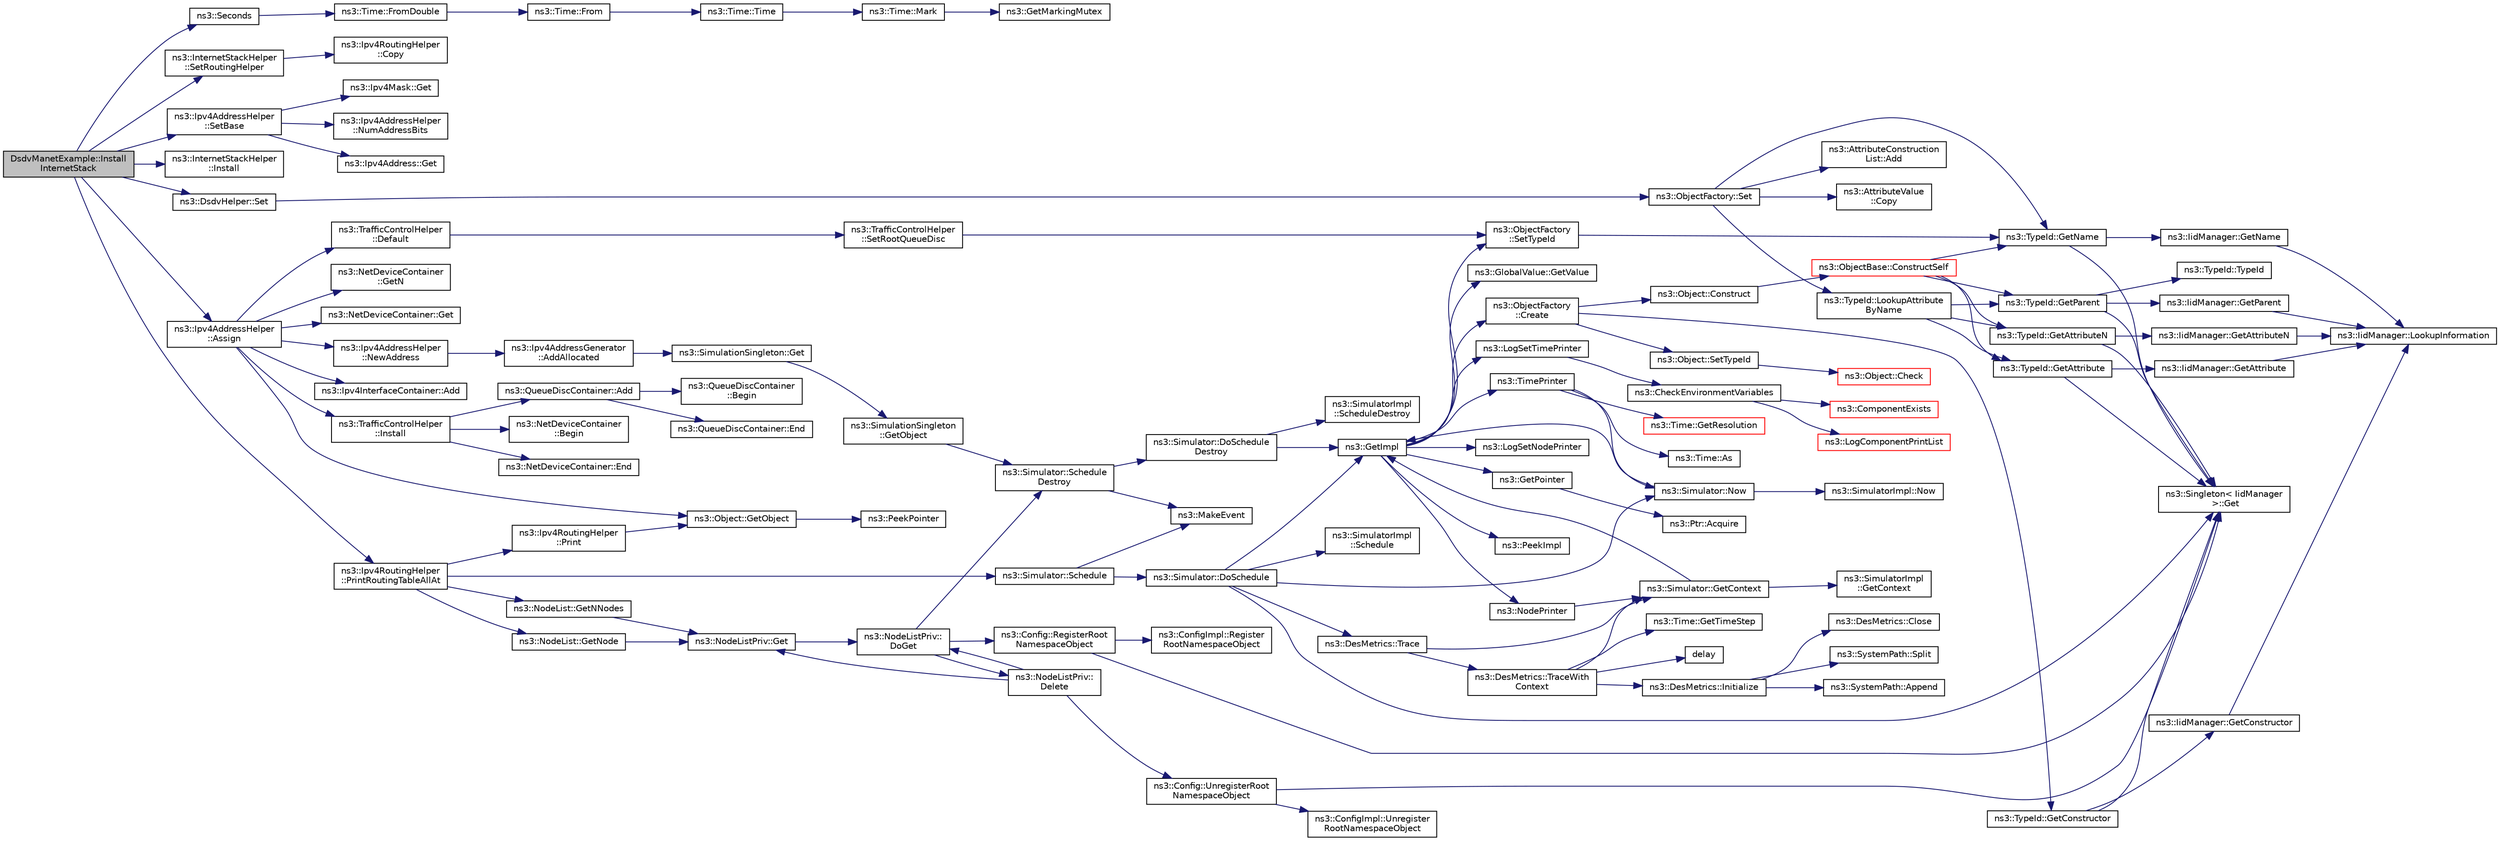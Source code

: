 digraph "DsdvManetExample::InstallInternetStack"
{
  edge [fontname="Helvetica",fontsize="10",labelfontname="Helvetica",labelfontsize="10"];
  node [fontname="Helvetica",fontsize="10",shape=record];
  rankdir="LR";
  Node1 [label="DsdvManetExample::Install\lInternetStack",height=0.2,width=0.4,color="black", fillcolor="grey75", style="filled", fontcolor="black"];
  Node1 -> Node2 [color="midnightblue",fontsize="10",style="solid"];
  Node2 [label="ns3::DsdvHelper::Set",height=0.2,width=0.4,color="black", fillcolor="white", style="filled",URL="$d5/da7/classns3_1_1DsdvHelper.html#a782571eeded1e3e5978f4b430cd2bc2f"];
  Node2 -> Node3 [color="midnightblue",fontsize="10",style="solid"];
  Node3 [label="ns3::ObjectFactory::Set",height=0.2,width=0.4,color="black", fillcolor="white", style="filled",URL="$d5/d0d/classns3_1_1ObjectFactory.html#aef5c0d5019c96bdf01cefd1ff83f4a68"];
  Node3 -> Node4 [color="midnightblue",fontsize="10",style="solid"];
  Node4 [label="ns3::TypeId::LookupAttribute\lByName",height=0.2,width=0.4,color="black", fillcolor="white", style="filled",URL="$d6/d11/classns3_1_1TypeId.html#ac0a446957d516129937e2f2285aab58b"];
  Node4 -> Node5 [color="midnightblue",fontsize="10",style="solid"];
  Node5 [label="ns3::TypeId::GetAttributeN",height=0.2,width=0.4,color="black", fillcolor="white", style="filled",URL="$d6/d11/classns3_1_1TypeId.html#a679c4713f613126a51eb400b345302cb"];
  Node5 -> Node6 [color="midnightblue",fontsize="10",style="solid"];
  Node6 [label="ns3::Singleton\< IidManager\l \>::Get",height=0.2,width=0.4,color="black", fillcolor="white", style="filled",URL="$d8/d77/classns3_1_1Singleton.html#a80a2cd3c25a27ea72add7a9f7a141ffa"];
  Node5 -> Node7 [color="midnightblue",fontsize="10",style="solid"];
  Node7 [label="ns3::IidManager::GetAttributeN",height=0.2,width=0.4,color="black", fillcolor="white", style="filled",URL="$d4/d1c/classns3_1_1IidManager.html#aecf79ed6edb63647774dbfe90cc4f1e2"];
  Node7 -> Node8 [color="midnightblue",fontsize="10",style="solid"];
  Node8 [label="ns3::IidManager::LookupInformation",height=0.2,width=0.4,color="black", fillcolor="white", style="filled",URL="$d4/d1c/classns3_1_1IidManager.html#a6b1f4ba2815dba27a377e8a8db2384cf"];
  Node4 -> Node9 [color="midnightblue",fontsize="10",style="solid"];
  Node9 [label="ns3::TypeId::GetAttribute",height=0.2,width=0.4,color="black", fillcolor="white", style="filled",URL="$d6/d11/classns3_1_1TypeId.html#aa1b746e64e606f94cbedda7cf89788c2"];
  Node9 -> Node6 [color="midnightblue",fontsize="10",style="solid"];
  Node9 -> Node10 [color="midnightblue",fontsize="10",style="solid"];
  Node10 [label="ns3::IidManager::GetAttribute",height=0.2,width=0.4,color="black", fillcolor="white", style="filled",URL="$d4/d1c/classns3_1_1IidManager.html#ae511907e47b48166763e60c583a5a940"];
  Node10 -> Node8 [color="midnightblue",fontsize="10",style="solid"];
  Node4 -> Node11 [color="midnightblue",fontsize="10",style="solid"];
  Node11 [label="ns3::TypeId::GetParent",height=0.2,width=0.4,color="black", fillcolor="white", style="filled",URL="$d6/d11/classns3_1_1TypeId.html#ac51f28398d2ef1f9a7790047c43dd22c"];
  Node11 -> Node6 [color="midnightblue",fontsize="10",style="solid"];
  Node11 -> Node12 [color="midnightblue",fontsize="10",style="solid"];
  Node12 [label="ns3::IidManager::GetParent",height=0.2,width=0.4,color="black", fillcolor="white", style="filled",URL="$d4/d1c/classns3_1_1IidManager.html#a504f9d76281bd6149556b1d15e80231d"];
  Node12 -> Node8 [color="midnightblue",fontsize="10",style="solid"];
  Node11 -> Node13 [color="midnightblue",fontsize="10",style="solid"];
  Node13 [label="ns3::TypeId::TypeId",height=0.2,width=0.4,color="black", fillcolor="white", style="filled",URL="$d6/d11/classns3_1_1TypeId.html#ab76e26690f1af4f1cffa6a72245e8928"];
  Node3 -> Node14 [color="midnightblue",fontsize="10",style="solid"];
  Node14 [label="ns3::TypeId::GetName",height=0.2,width=0.4,color="black", fillcolor="white", style="filled",URL="$d6/d11/classns3_1_1TypeId.html#aa3c41c79ae428b3cb396a9c6bb3ef314"];
  Node14 -> Node6 [color="midnightblue",fontsize="10",style="solid"];
  Node14 -> Node15 [color="midnightblue",fontsize="10",style="solid"];
  Node15 [label="ns3::IidManager::GetName",height=0.2,width=0.4,color="black", fillcolor="white", style="filled",URL="$d4/d1c/classns3_1_1IidManager.html#a5d68d0f0f44594dcdec239dbdb5bf53c"];
  Node15 -> Node8 [color="midnightblue",fontsize="10",style="solid"];
  Node3 -> Node16 [color="midnightblue",fontsize="10",style="solid"];
  Node16 [label="ns3::AttributeConstruction\lList::Add",height=0.2,width=0.4,color="black", fillcolor="white", style="filled",URL="$d3/df3/classns3_1_1AttributeConstructionList.html#a6f418bf1a2de8828ae99278c9d3facdd"];
  Node3 -> Node17 [color="midnightblue",fontsize="10",style="solid"];
  Node17 [label="ns3::AttributeValue\l::Copy",height=0.2,width=0.4,color="black", fillcolor="white", style="filled",URL="$d4/d83/classns3_1_1AttributeValue.html#ab316311212c334f6061c0fc8b5fb2625"];
  Node1 -> Node18 [color="midnightblue",fontsize="10",style="solid"];
  Node18 [label="ns3::Seconds",height=0.2,width=0.4,color="black", fillcolor="white", style="filled",URL="$d1/dec/group__timecivil.html#ga33c34b816f8ff6628e33d5c8e9713b9e"];
  Node18 -> Node19 [color="midnightblue",fontsize="10",style="solid"];
  Node19 [label="ns3::Time::FromDouble",height=0.2,width=0.4,color="black", fillcolor="white", style="filled",URL="$dc/d04/classns3_1_1Time.html#a60e845f4a74e62495b86356afe604cb4"];
  Node19 -> Node20 [color="midnightblue",fontsize="10",style="solid"];
  Node20 [label="ns3::Time::From",height=0.2,width=0.4,color="black", fillcolor="white", style="filled",URL="$dc/d04/classns3_1_1Time.html#a34e4acc13d0e08cc8cb9cd3b838b9baf"];
  Node20 -> Node21 [color="midnightblue",fontsize="10",style="solid"];
  Node21 [label="ns3::Time::Time",height=0.2,width=0.4,color="black", fillcolor="white", style="filled",URL="$dc/d04/classns3_1_1Time.html#a8a39dc1b8cbbd7fe6d940e492d1b925e"];
  Node21 -> Node22 [color="midnightblue",fontsize="10",style="solid"];
  Node22 [label="ns3::Time::Mark",height=0.2,width=0.4,color="black", fillcolor="white", style="filled",URL="$dc/d04/classns3_1_1Time.html#aa7eef2a1119c1c4855d99f1e83d44c54"];
  Node22 -> Node23 [color="midnightblue",fontsize="10",style="solid"];
  Node23 [label="ns3::GetMarkingMutex",height=0.2,width=0.4,color="black", fillcolor="white", style="filled",URL="$d7/d2e/namespacens3.html#ac4356aa982bd2ddb0f7ebbf94539919d"];
  Node1 -> Node24 [color="midnightblue",fontsize="10",style="solid"];
  Node24 [label="ns3::InternetStackHelper\l::SetRoutingHelper",height=0.2,width=0.4,color="black", fillcolor="white", style="filled",URL="$da/d33/classns3_1_1InternetStackHelper.html#a3e382c02df022dec79952a7eca8cd5ba"];
  Node24 -> Node25 [color="midnightblue",fontsize="10",style="solid"];
  Node25 [label="ns3::Ipv4RoutingHelper\l::Copy",height=0.2,width=0.4,color="black", fillcolor="white", style="filled",URL="$df/d4e/classns3_1_1Ipv4RoutingHelper.html#acf569a0ecf95d5b5186456f368eaa465",tooltip="virtual constructor "];
  Node1 -> Node26 [color="midnightblue",fontsize="10",style="solid"];
  Node26 [label="ns3::InternetStackHelper\l::Install",height=0.2,width=0.4,color="black", fillcolor="white", style="filled",URL="$da/d33/classns3_1_1InternetStackHelper.html#a6645b412f31283d2d9bc3d8a95cebbc0"];
  Node1 -> Node27 [color="midnightblue",fontsize="10",style="solid"];
  Node27 [label="ns3::Ipv4AddressHelper\l::SetBase",height=0.2,width=0.4,color="black", fillcolor="white", style="filled",URL="$d2/dae/classns3_1_1Ipv4AddressHelper.html#acf7b16dd25bac67e00f5e25f90a9a035",tooltip="Set the base network number, network mask and base address. "];
  Node27 -> Node28 [color="midnightblue",fontsize="10",style="solid"];
  Node28 [label="ns3::Ipv4Address::Get",height=0.2,width=0.4,color="black", fillcolor="white", style="filled",URL="$de/d55/classns3_1_1Ipv4Address.html#ae65810a69898982e927b83660d3bc4d8"];
  Node27 -> Node29 [color="midnightblue",fontsize="10",style="solid"];
  Node29 [label="ns3::Ipv4Mask::Get",height=0.2,width=0.4,color="black", fillcolor="white", style="filled",URL="$d5/df8/classns3_1_1Ipv4Mask.html#ac557d10d9807bbc022ed64e2b929b2db"];
  Node27 -> Node30 [color="midnightblue",fontsize="10",style="solid"];
  Node30 [label="ns3::Ipv4AddressHelper\l::NumAddressBits",height=0.2,width=0.4,color="black", fillcolor="white", style="filled",URL="$d2/dae/classns3_1_1Ipv4AddressHelper.html#a6da9d5543922d9b6c9bfe38934d5dfc4",tooltip="Returns the number of address bits (hostpart) for a given netmask. "];
  Node1 -> Node31 [color="midnightblue",fontsize="10",style="solid"];
  Node31 [label="ns3::Ipv4AddressHelper\l::Assign",height=0.2,width=0.4,color="black", fillcolor="white", style="filled",URL="$d2/dae/classns3_1_1Ipv4AddressHelper.html#af8e7f4a1a7e74c00014a1eac445a27af",tooltip="Assign IP addresses to the net devices specified in the container based on the current network prefix..."];
  Node31 -> Node32 [color="midnightblue",fontsize="10",style="solid"];
  Node32 [label="ns3::NetDeviceContainer\l::GetN",height=0.2,width=0.4,color="black", fillcolor="white", style="filled",URL="$d9/d94/classns3_1_1NetDeviceContainer.html#a74cafc212479bc38976bebd118e856b9",tooltip="Get the number of Ptr<NetDevice> stored in this container. "];
  Node31 -> Node33 [color="midnightblue",fontsize="10",style="solid"];
  Node33 [label="ns3::NetDeviceContainer::Get",height=0.2,width=0.4,color="black", fillcolor="white", style="filled",URL="$d9/d94/classns3_1_1NetDeviceContainer.html#a677d62594b5c9d2dea155cc5045f4d0b",tooltip="Get the Ptr<NetDevice> stored in this container at a given index. "];
  Node31 -> Node34 [color="midnightblue",fontsize="10",style="solid"];
  Node34 [label="ns3::Object::GetObject",height=0.2,width=0.4,color="black", fillcolor="white", style="filled",URL="$d9/d77/classns3_1_1Object.html#a13e18c00017096c8381eb651d5bd0783"];
  Node34 -> Node35 [color="midnightblue",fontsize="10",style="solid"];
  Node35 [label="ns3::PeekPointer",height=0.2,width=0.4,color="black", fillcolor="white", style="filled",URL="$d7/d2e/namespacens3.html#af2a7557fe9afdd98d8f6f8f6e412cf5a"];
  Node31 -> Node36 [color="midnightblue",fontsize="10",style="solid"];
  Node36 [label="ns3::Ipv4AddressHelper\l::NewAddress",height=0.2,width=0.4,color="black", fillcolor="white", style="filled",URL="$d2/dae/classns3_1_1Ipv4AddressHelper.html#a9d6bc3cd8def204f9c253fce666b2edd",tooltip="Increment the IP address counter used to allocate IP addresses. "];
  Node36 -> Node37 [color="midnightblue",fontsize="10",style="solid"];
  Node37 [label="ns3::Ipv4AddressGenerator\l::AddAllocated",height=0.2,width=0.4,color="black", fillcolor="white", style="filled",URL="$d8/d41/classns3_1_1Ipv4AddressGenerator.html#aaf2a4f76afaf064183151f874019e2d6",tooltip="Add the Ipv4Address to the list of IPv4 entries. "];
  Node37 -> Node38 [color="midnightblue",fontsize="10",style="solid"];
  Node38 [label="ns3::SimulationSingleton::Get",height=0.2,width=0.4,color="black", fillcolor="white", style="filled",URL="$de/dc4/classns3_1_1SimulationSingleton.html#a35870bf2664aaa6e653ce99fb68fc8fc"];
  Node38 -> Node39 [color="midnightblue",fontsize="10",style="solid"];
  Node39 [label="ns3::SimulationSingleton\l::GetObject",height=0.2,width=0.4,color="black", fillcolor="white", style="filled",URL="$de/dc4/classns3_1_1SimulationSingleton.html#af2e92e3e42ce82eb842d904d4a47e31c"];
  Node39 -> Node40 [color="midnightblue",fontsize="10",style="solid"];
  Node40 [label="ns3::Simulator::Schedule\lDestroy",height=0.2,width=0.4,color="black", fillcolor="white", style="filled",URL="$d7/deb/classns3_1_1Simulator.html#a7e1c6479e6d0bd3f0eb3e005d6941302"];
  Node40 -> Node41 [color="midnightblue",fontsize="10",style="solid"];
  Node41 [label="ns3::Simulator::DoSchedule\lDestroy",height=0.2,width=0.4,color="black", fillcolor="white", style="filled",URL="$d7/deb/classns3_1_1Simulator.html#a00139c9c4e854aca72063485518c0d52"];
  Node41 -> Node42 [color="midnightblue",fontsize="10",style="solid"];
  Node42 [label="ns3::GetImpl",height=0.2,width=0.4,color="black", fillcolor="white", style="filled",URL="$d4/d8b/group__simulator.html#ga42eb4eddad41528d4d99794a3dae3fd0",tooltip="Get the SimulatorImpl singleton. "];
  Node42 -> Node43 [color="midnightblue",fontsize="10",style="solid"];
  Node43 [label="ns3::PeekImpl",height=0.2,width=0.4,color="black", fillcolor="white", style="filled",URL="$d4/d8b/group__simulator.html#ga233c5c38de117e4e4a5a9cd168694792",tooltip="Get the static SimulatorImpl instance. "];
  Node42 -> Node44 [color="midnightblue",fontsize="10",style="solid"];
  Node44 [label="ns3::GlobalValue::GetValue",height=0.2,width=0.4,color="black", fillcolor="white", style="filled",URL="$dc/d02/classns3_1_1GlobalValue.html#aa33773cb952ba3c285a03ae2c4769b84"];
  Node42 -> Node45 [color="midnightblue",fontsize="10",style="solid"];
  Node45 [label="ns3::ObjectFactory\l::SetTypeId",height=0.2,width=0.4,color="black", fillcolor="white", style="filled",URL="$d5/d0d/classns3_1_1ObjectFactory.html#a77dcd099064038a1eb7a6b8251229ec3"];
  Node45 -> Node14 [color="midnightblue",fontsize="10",style="solid"];
  Node42 -> Node46 [color="midnightblue",fontsize="10",style="solid"];
  Node46 [label="ns3::GetPointer",height=0.2,width=0.4,color="black", fillcolor="white", style="filled",URL="$d7/d2e/namespacens3.html#ab4e173cdfd43d17c1a40d5348510a670"];
  Node46 -> Node47 [color="midnightblue",fontsize="10",style="solid"];
  Node47 [label="ns3::Ptr::Acquire",height=0.2,width=0.4,color="black", fillcolor="white", style="filled",URL="$dc/d90/classns3_1_1Ptr.html#a9579b15e8c42dcdff5869d9d987562fb"];
  Node42 -> Node48 [color="midnightblue",fontsize="10",style="solid"];
  Node48 [label="ns3::ObjectFactory\l::Create",height=0.2,width=0.4,color="black", fillcolor="white", style="filled",URL="$d5/d0d/classns3_1_1ObjectFactory.html#a18152e93f0a6fe184ed7300cb31e9896"];
  Node48 -> Node49 [color="midnightblue",fontsize="10",style="solid"];
  Node49 [label="ns3::TypeId::GetConstructor",height=0.2,width=0.4,color="black", fillcolor="white", style="filled",URL="$d6/d11/classns3_1_1TypeId.html#ad9b0bc71ee7593a1ff23ff8d53938e95"];
  Node49 -> Node6 [color="midnightblue",fontsize="10",style="solid"];
  Node49 -> Node50 [color="midnightblue",fontsize="10",style="solid"];
  Node50 [label="ns3::IidManager::GetConstructor",height=0.2,width=0.4,color="black", fillcolor="white", style="filled",URL="$d4/d1c/classns3_1_1IidManager.html#ab10b30abe7efc5456b7930aab8638280"];
  Node50 -> Node8 [color="midnightblue",fontsize="10",style="solid"];
  Node48 -> Node51 [color="midnightblue",fontsize="10",style="solid"];
  Node51 [label="ns3::Object::SetTypeId",height=0.2,width=0.4,color="black", fillcolor="white", style="filled",URL="$d9/d77/classns3_1_1Object.html#a19b1ebd8ec8fe404845e665880a6c5ad"];
  Node51 -> Node52 [color="midnightblue",fontsize="10",style="solid"];
  Node52 [label="ns3::Object::Check",height=0.2,width=0.4,color="red", fillcolor="white", style="filled",URL="$d9/d77/classns3_1_1Object.html#a7e7f89fb0a81d0189cbcacee64b67e4e"];
  Node48 -> Node53 [color="midnightblue",fontsize="10",style="solid"];
  Node53 [label="ns3::Object::Construct",height=0.2,width=0.4,color="black", fillcolor="white", style="filled",URL="$d9/d77/classns3_1_1Object.html#a636e8411dc5228771f45c9b805d348fa"];
  Node53 -> Node54 [color="midnightblue",fontsize="10",style="solid"];
  Node54 [label="ns3::ObjectBase::ConstructSelf",height=0.2,width=0.4,color="red", fillcolor="white", style="filled",URL="$d2/dac/classns3_1_1ObjectBase.html#a5cda18dec6d0744cb652a3ed60056958"];
  Node54 -> Node14 [color="midnightblue",fontsize="10",style="solid"];
  Node54 -> Node5 [color="midnightblue",fontsize="10",style="solid"];
  Node54 -> Node9 [color="midnightblue",fontsize="10",style="solid"];
  Node54 -> Node11 [color="midnightblue",fontsize="10",style="solid"];
  Node42 -> Node55 [color="midnightblue",fontsize="10",style="solid"];
  Node55 [label="ns3::LogSetTimePrinter",height=0.2,width=0.4,color="black", fillcolor="white", style="filled",URL="$d7/d2e/namespacens3.html#acf6a1749b3febc5a6a5b2b8620138d80"];
  Node55 -> Node56 [color="midnightblue",fontsize="10",style="solid"];
  Node56 [label="ns3::CheckEnvironmentVariables",height=0.2,width=0.4,color="black", fillcolor="white", style="filled",URL="$d8/dff/group__logging.html#gacdc0bdeb2d8a90089d4fb09c4b8569ff"];
  Node56 -> Node57 [color="midnightblue",fontsize="10",style="solid"];
  Node57 [label="ns3::ComponentExists",height=0.2,width=0.4,color="red", fillcolor="white", style="filled",URL="$d8/dff/group__logging.html#gaadcc698770aae684c54dbd1ef4e4b37a"];
  Node56 -> Node58 [color="midnightblue",fontsize="10",style="solid"];
  Node58 [label="ns3::LogComponentPrintList",height=0.2,width=0.4,color="red", fillcolor="white", style="filled",URL="$d7/d2e/namespacens3.html#a5252703c3f8260fd6dc609f1b276e57c"];
  Node42 -> Node59 [color="midnightblue",fontsize="10",style="solid"];
  Node59 [label="ns3::TimePrinter",height=0.2,width=0.4,color="black", fillcolor="white", style="filled",URL="$d8/dff/group__logging.html#gaaad3642e8247a056cd83001d805b0812"];
  Node59 -> Node60 [color="midnightblue",fontsize="10",style="solid"];
  Node60 [label="ns3::Time::GetResolution",height=0.2,width=0.4,color="red", fillcolor="white", style="filled",URL="$dc/d04/classns3_1_1Time.html#a1444f0f08b5e19f031157609e32fcf98"];
  Node59 -> Node61 [color="midnightblue",fontsize="10",style="solid"];
  Node61 [label="ns3::Simulator::Now",height=0.2,width=0.4,color="black", fillcolor="white", style="filled",URL="$d7/deb/classns3_1_1Simulator.html#ac3178fa975b419f7875e7105be122800"];
  Node61 -> Node42 [color="midnightblue",fontsize="10",style="solid"];
  Node61 -> Node62 [color="midnightblue",fontsize="10",style="solid"];
  Node62 [label="ns3::SimulatorImpl::Now",height=0.2,width=0.4,color="black", fillcolor="white", style="filled",URL="$d2/d19/classns3_1_1SimulatorImpl.html#aa516c50060846adc6fd316e83ef0797c"];
  Node59 -> Node63 [color="midnightblue",fontsize="10",style="solid"];
  Node63 [label="ns3::Time::As",height=0.2,width=0.4,color="black", fillcolor="white", style="filled",URL="$dc/d04/classns3_1_1Time.html#a0bb1110638ce9938248bd07865a328ab"];
  Node42 -> Node64 [color="midnightblue",fontsize="10",style="solid"];
  Node64 [label="ns3::LogSetNodePrinter",height=0.2,width=0.4,color="black", fillcolor="white", style="filled",URL="$d7/d2e/namespacens3.html#aa6e659ca357c8309352fa0f146793810"];
  Node42 -> Node65 [color="midnightblue",fontsize="10",style="solid"];
  Node65 [label="ns3::NodePrinter",height=0.2,width=0.4,color="black", fillcolor="white", style="filled",URL="$d8/dff/group__logging.html#gaaffbf70ff3766cd62b8bbd9b140d2a1b"];
  Node65 -> Node66 [color="midnightblue",fontsize="10",style="solid"];
  Node66 [label="ns3::Simulator::GetContext",height=0.2,width=0.4,color="black", fillcolor="white", style="filled",URL="$d7/deb/classns3_1_1Simulator.html#a8514b74ee2c42916b351b33c4a963bb0"];
  Node66 -> Node42 [color="midnightblue",fontsize="10",style="solid"];
  Node66 -> Node67 [color="midnightblue",fontsize="10",style="solid"];
  Node67 [label="ns3::SimulatorImpl\l::GetContext",height=0.2,width=0.4,color="black", fillcolor="white", style="filled",URL="$d2/d19/classns3_1_1SimulatorImpl.html#a8b66270c97766c0adb997e2535648557"];
  Node41 -> Node68 [color="midnightblue",fontsize="10",style="solid"];
  Node68 [label="ns3::SimulatorImpl\l::ScheduleDestroy",height=0.2,width=0.4,color="black", fillcolor="white", style="filled",URL="$d2/d19/classns3_1_1SimulatorImpl.html#a04f4a00ed04886ed0b9982038c3ed5f9"];
  Node40 -> Node69 [color="midnightblue",fontsize="10",style="solid"];
  Node69 [label="ns3::MakeEvent",height=0.2,width=0.4,color="black", fillcolor="white", style="filled",URL="$d0/dac/group__makeeventfnptr.html#ga289a28a2497c18a9bd299e5e2014094b"];
  Node31 -> Node70 [color="midnightblue",fontsize="10",style="solid"];
  Node70 [label="ns3::Ipv4InterfaceContainer::Add",height=0.2,width=0.4,color="black", fillcolor="white", style="filled",URL="$d6/d02/classns3_1_1Ipv4InterfaceContainer.html#ae5e7881307c8d49c7606669ded6ac3d6"];
  Node31 -> Node71 [color="midnightblue",fontsize="10",style="solid"];
  Node71 [label="ns3::TrafficControlHelper\l::Default",height=0.2,width=0.4,color="black", fillcolor="white", style="filled",URL="$d7/df9/classns3_1_1TrafficControlHelper.html#afa16cd2a1209beb1c18fa5e8153ba8b8"];
  Node71 -> Node72 [color="midnightblue",fontsize="10",style="solid"];
  Node72 [label="ns3::TrafficControlHelper\l::SetRootQueueDisc",height=0.2,width=0.4,color="black", fillcolor="white", style="filled",URL="$d7/df9/classns3_1_1TrafficControlHelper.html#a8588aac7a08e4dc4e7bb10fa7b9e25c8"];
  Node72 -> Node45 [color="midnightblue",fontsize="10",style="solid"];
  Node31 -> Node73 [color="midnightblue",fontsize="10",style="solid"];
  Node73 [label="ns3::TrafficControlHelper\l::Install",height=0.2,width=0.4,color="black", fillcolor="white", style="filled",URL="$d7/df9/classns3_1_1TrafficControlHelper.html#a0aa6a8e2fbb1c196589e16f48c99f0b9"];
  Node73 -> Node74 [color="midnightblue",fontsize="10",style="solid"];
  Node74 [label="ns3::NetDeviceContainer\l::Begin",height=0.2,width=0.4,color="black", fillcolor="white", style="filled",URL="$d9/d94/classns3_1_1NetDeviceContainer.html#ad5aac47677fe7277e232bdec5b48a8fc",tooltip="Get an iterator which refers to the first NetDevice in the container. "];
  Node73 -> Node75 [color="midnightblue",fontsize="10",style="solid"];
  Node75 [label="ns3::NetDeviceContainer::End",height=0.2,width=0.4,color="black", fillcolor="white", style="filled",URL="$d9/d94/classns3_1_1NetDeviceContainer.html#a8af596b06daf9613da60b4379861d770",tooltip="Get an iterator which indicates past-the-last NetDevice in the container. "];
  Node73 -> Node76 [color="midnightblue",fontsize="10",style="solid"];
  Node76 [label="ns3::QueueDiscContainer::Add",height=0.2,width=0.4,color="black", fillcolor="white", style="filled",URL="$da/dfe/classns3_1_1QueueDiscContainer.html#a0520ac277a87beaeda5608dd8bfd37a4",tooltip="Append the contents of another QueueDiscContainer to the end of this container. "];
  Node76 -> Node77 [color="midnightblue",fontsize="10",style="solid"];
  Node77 [label="ns3::QueueDiscContainer\l::Begin",height=0.2,width=0.4,color="black", fillcolor="white", style="filled",URL="$da/dfe/classns3_1_1QueueDiscContainer.html#a67517618d43724e04a2cd3c710934014",tooltip="Get a const iterator which refers to the first QueueDisc in the container. "];
  Node76 -> Node78 [color="midnightblue",fontsize="10",style="solid"];
  Node78 [label="ns3::QueueDiscContainer::End",height=0.2,width=0.4,color="black", fillcolor="white", style="filled",URL="$da/dfe/classns3_1_1QueueDiscContainer.html#a8b4c3b14d4890bb5fb0e4597e6bf1135",tooltip="Get a const iterator which indicates past-the-last QueueDisc in the container. "];
  Node1 -> Node79 [color="midnightblue",fontsize="10",style="solid"];
  Node79 [label="ns3::Ipv4RoutingHelper\l::PrintRoutingTableAllAt",height=0.2,width=0.4,color="black", fillcolor="white", style="filled",URL="$df/d4e/classns3_1_1Ipv4RoutingHelper.html#a10d8ba23eca330de968fdfbca2730ec3",tooltip="prints the routing tables of all nodes at a particular time. "];
  Node79 -> Node80 [color="midnightblue",fontsize="10",style="solid"];
  Node80 [label="ns3::NodeList::GetNNodes",height=0.2,width=0.4,color="black", fillcolor="white", style="filled",URL="$d0/dd8/classns3_1_1NodeList.html#a1d110b1670005895dd5812baab13682a"];
  Node80 -> Node81 [color="midnightblue",fontsize="10",style="solid"];
  Node81 [label="ns3::NodeListPriv::Get",height=0.2,width=0.4,color="black", fillcolor="white", style="filled",URL="$d4/d49/classns3_1_1NodeListPriv.html#a746ce1482b3c1cf31d5a50cd55cffa92",tooltip="Get the node list object. "];
  Node81 -> Node82 [color="midnightblue",fontsize="10",style="solid"];
  Node82 [label="ns3::NodeListPriv::\lDoGet",height=0.2,width=0.4,color="black", fillcolor="white", style="filled",URL="$d4/d49/classns3_1_1NodeListPriv.html#a6f0222de939567a488905f1c6876c4ca",tooltip="Get the node list object. "];
  Node82 -> Node83 [color="midnightblue",fontsize="10",style="solid"];
  Node83 [label="ns3::Config::RegisterRoot\lNamespaceObject",height=0.2,width=0.4,color="black", fillcolor="white", style="filled",URL="$d1/d44/group__config.html#gadf663c596f54bed678e83cccd4e3d9d5"];
  Node83 -> Node6 [color="midnightblue",fontsize="10",style="solid"];
  Node83 -> Node84 [color="midnightblue",fontsize="10",style="solid"];
  Node84 [label="ns3::ConfigImpl::Register\lRootNamespaceObject",height=0.2,width=0.4,color="black", fillcolor="white", style="filled",URL="$d1/dbd/classns3_1_1ConfigImpl.html#a09ad253d834e9c8a6fd806bec303c29c"];
  Node82 -> Node40 [color="midnightblue",fontsize="10",style="solid"];
  Node82 -> Node85 [color="midnightblue",fontsize="10",style="solid"];
  Node85 [label="ns3::NodeListPriv::\lDelete",height=0.2,width=0.4,color="black", fillcolor="white", style="filled",URL="$d4/d49/classns3_1_1NodeListPriv.html#a74f1811844a3891e71d8d9adbe81c33e",tooltip="Delete the nodes list object. "];
  Node85 -> Node86 [color="midnightblue",fontsize="10",style="solid"];
  Node86 [label="ns3::Config::UnregisterRoot\lNamespaceObject",height=0.2,width=0.4,color="black", fillcolor="white", style="filled",URL="$d1/d44/group__config.html#gac04cd4b31e97845ee008d101218e66b1"];
  Node86 -> Node6 [color="midnightblue",fontsize="10",style="solid"];
  Node86 -> Node87 [color="midnightblue",fontsize="10",style="solid"];
  Node87 [label="ns3::ConfigImpl::Unregister\lRootNamespaceObject",height=0.2,width=0.4,color="black", fillcolor="white", style="filled",URL="$d1/dbd/classns3_1_1ConfigImpl.html#a902f64f3a7f362e53273d2e18d1d3d9f"];
  Node85 -> Node81 [color="midnightblue",fontsize="10",style="solid"];
  Node85 -> Node82 [color="midnightblue",fontsize="10",style="solid"];
  Node79 -> Node88 [color="midnightblue",fontsize="10",style="solid"];
  Node88 [label="ns3::NodeList::GetNode",height=0.2,width=0.4,color="black", fillcolor="white", style="filled",URL="$d0/dd8/classns3_1_1NodeList.html#a80ac09977d48d29db5c704ac8483cf6c"];
  Node88 -> Node81 [color="midnightblue",fontsize="10",style="solid"];
  Node79 -> Node89 [color="midnightblue",fontsize="10",style="solid"];
  Node89 [label="ns3::Simulator::Schedule",height=0.2,width=0.4,color="black", fillcolor="white", style="filled",URL="$d7/deb/classns3_1_1Simulator.html#a671882c894a08af4a5e91181bf1eec13"];
  Node89 -> Node90 [color="midnightblue",fontsize="10",style="solid"];
  Node90 [label="ns3::Simulator::DoSchedule",height=0.2,width=0.4,color="black", fillcolor="white", style="filled",URL="$d7/deb/classns3_1_1Simulator.html#a47af23973938819bdc89cb2807e09ed5"];
  Node90 -> Node6 [color="midnightblue",fontsize="10",style="solid"];
  Node90 -> Node91 [color="midnightblue",fontsize="10",style="solid"];
  Node91 [label="ns3::DesMetrics::Trace",height=0.2,width=0.4,color="black", fillcolor="white", style="filled",URL="$d5/d69/classns3_1_1DesMetrics.html#ab7c6c097412d0398affbc9f8d2643160"];
  Node91 -> Node92 [color="midnightblue",fontsize="10",style="solid"];
  Node92 [label="ns3::DesMetrics::TraceWith\lContext",height=0.2,width=0.4,color="black", fillcolor="white", style="filled",URL="$d5/d69/classns3_1_1DesMetrics.html#abc404d9eee92f4e8fd67f5d200490ed6"];
  Node92 -> Node93 [color="midnightblue",fontsize="10",style="solid"];
  Node93 [label="ns3::DesMetrics::Initialize",height=0.2,width=0.4,color="black", fillcolor="white", style="filled",URL="$d5/d69/classns3_1_1DesMetrics.html#a63bf3891d9fd2cf8c76b375b3db67756"];
  Node93 -> Node94 [color="midnightblue",fontsize="10",style="solid"];
  Node94 [label="ns3::DesMetrics::Close",height=0.2,width=0.4,color="black", fillcolor="white", style="filled",URL="$d5/d69/classns3_1_1DesMetrics.html#a17b52dbb23cd230d64404f57f59029c5"];
  Node93 -> Node95 [color="midnightblue",fontsize="10",style="solid"];
  Node95 [label="ns3::SystemPath::Split",height=0.2,width=0.4,color="black", fillcolor="white", style="filled",URL="$d0/dde/group__systempath.html#ga523072e05da63b63113d1bea840edf1a"];
  Node93 -> Node96 [color="midnightblue",fontsize="10",style="solid"];
  Node96 [label="ns3::SystemPath::Append",height=0.2,width=0.4,color="black", fillcolor="white", style="filled",URL="$d0/dde/group__systempath.html#gaaa5a530cee42c8eda7e4f4523ef7e1cd"];
  Node92 -> Node66 [color="midnightblue",fontsize="10",style="solid"];
  Node92 -> Node97 [color="midnightblue",fontsize="10",style="solid"];
  Node97 [label="ns3::Time::GetTimeStep",height=0.2,width=0.4,color="black", fillcolor="white", style="filled",URL="$dc/d04/classns3_1_1Time.html#a40a7025b73dac7d02f8a4e1e54eaa5b5"];
  Node92 -> Node98 [color="midnightblue",fontsize="10",style="solid"];
  Node98 [label="delay",height=0.2,width=0.4,color="black", fillcolor="white", style="filled",URL="$d8/d68/lte_2model_2fading-traces_2fading__trace__generator_8m.html#a7964e6aa8f61a9d28973c8267a606ad8"];
  Node91 -> Node66 [color="midnightblue",fontsize="10",style="solid"];
  Node90 -> Node61 [color="midnightblue",fontsize="10",style="solid"];
  Node90 -> Node42 [color="midnightblue",fontsize="10",style="solid"];
  Node90 -> Node99 [color="midnightblue",fontsize="10",style="solid"];
  Node99 [label="ns3::SimulatorImpl\l::Schedule",height=0.2,width=0.4,color="black", fillcolor="white", style="filled",URL="$d2/d19/classns3_1_1SimulatorImpl.html#a24eac97ca7dc0e64162e3596064cfb5c"];
  Node89 -> Node69 [color="midnightblue",fontsize="10",style="solid"];
  Node79 -> Node100 [color="midnightblue",fontsize="10",style="solid"];
  Node100 [label="ns3::Ipv4RoutingHelper\l::Print",height=0.2,width=0.4,color="black", fillcolor="white", style="filled",URL="$df/d4e/classns3_1_1Ipv4RoutingHelper.html#a76916d127d8b18fd9eb7688d83f9ff20",tooltip="prints the routing tables of a node. "];
  Node100 -> Node34 [color="midnightblue",fontsize="10",style="solid"];
}
